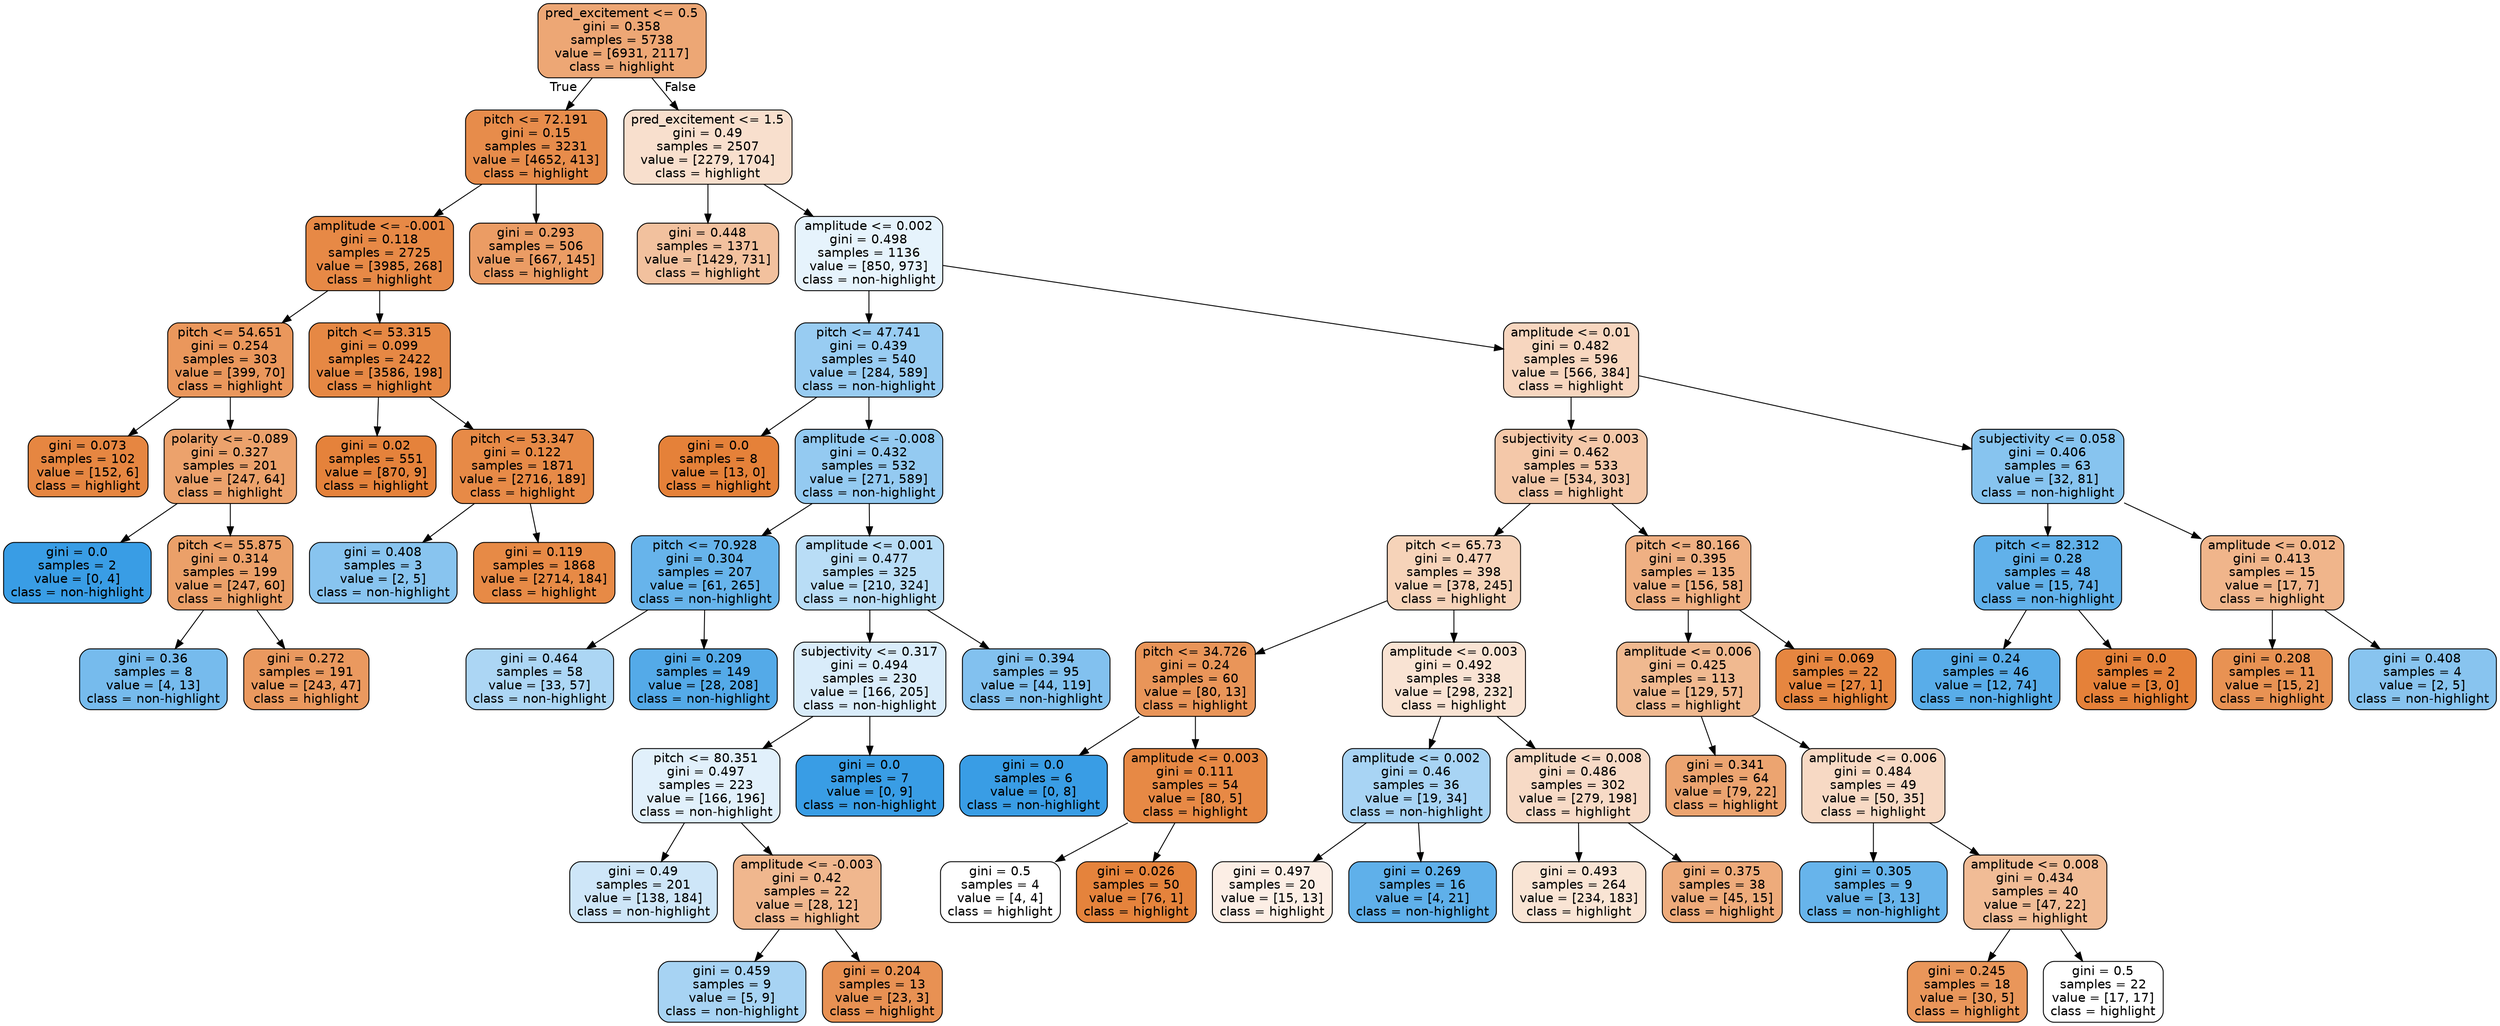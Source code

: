 digraph Tree {
node [shape=box, style="filled, rounded", color="black", fontname=helvetica] ;
edge [fontname=helvetica] ;
0 [label="pred_excitement <= 0.5\ngini = 0.358\nsamples = 5738\nvalue = [6931, 2117]\nclass = highlight", fillcolor="#eda775"] ;
1 [label="pitch <= 72.191\ngini = 0.15\nsamples = 3231\nvalue = [4652, 413]\nclass = highlight", fillcolor="#e78c4b"] ;
0 -> 1 [labeldistance=2.5, labelangle=45, headlabel="True"] ;
9 [label="amplitude <= -0.001\ngini = 0.118\nsamples = 2725\nvalue = [3985, 268]\nclass = highlight", fillcolor="#e78946"] ;
1 -> 9 ;
19 [label="pitch <= 54.651\ngini = 0.254\nsamples = 303\nvalue = [399, 70]\nclass = highlight", fillcolor="#ea975c"] ;
9 -> 19 ;
23 [label="gini = 0.073\nsamples = 102\nvalue = [152, 6]\nclass = highlight", fillcolor="#e68641"] ;
19 -> 23 ;
24 [label="polarity <= -0.089\ngini = 0.327\nsamples = 201\nvalue = [247, 64]\nclass = highlight", fillcolor="#eca26c"] ;
19 -> 24 ;
25 [label="gini = 0.0\nsamples = 2\nvalue = [0, 4]\nclass = non-highlight", fillcolor="#399de5"] ;
24 -> 25 ;
26 [label="pitch <= 55.875\ngini = 0.314\nsamples = 199\nvalue = [247, 60]\nclass = highlight", fillcolor="#eba069"] ;
24 -> 26 ;
27 [label="gini = 0.36\nsamples = 8\nvalue = [4, 13]\nclass = non-highlight", fillcolor="#76bbed"] ;
26 -> 27 ;
28 [label="gini = 0.272\nsamples = 191\nvalue = [243, 47]\nclass = highlight", fillcolor="#ea995f"] ;
26 -> 28 ;
20 [label="pitch <= 53.315\ngini = 0.099\nsamples = 2422\nvalue = [3586, 198]\nclass = highlight", fillcolor="#e68844"] ;
9 -> 20 ;
39 [label="gini = 0.02\nsamples = 551\nvalue = [870, 9]\nclass = highlight", fillcolor="#e5823b"] ;
20 -> 39 ;
40 [label="pitch <= 53.347\ngini = 0.122\nsamples = 1871\nvalue = [2716, 189]\nclass = highlight", fillcolor="#e78a47"] ;
20 -> 40 ;
41 [label="gini = 0.408\nsamples = 3\nvalue = [2, 5]\nclass = non-highlight", fillcolor="#88c4ef"] ;
40 -> 41 ;
42 [label="gini = 0.119\nsamples = 1868\nvalue = [2714, 184]\nclass = highlight", fillcolor="#e78a46"] ;
40 -> 42 ;
10 [label="gini = 0.293\nsamples = 506\nvalue = [667, 145]\nclass = highlight", fillcolor="#eb9c64"] ;
1 -> 10 ;
2 [label="pred_excitement <= 1.5\ngini = 0.49\nsamples = 2507\nvalue = [2279, 1704]\nclass = highlight", fillcolor="#f8dfcd"] ;
0 -> 2 [labeldistance=2.5, labelangle=-45, headlabel="False"] ;
3 [label="gini = 0.448\nsamples = 1371\nvalue = [1429, 731]\nclass = highlight", fillcolor="#f2c19e"] ;
2 -> 3 ;
4 [label="amplitude <= 0.002\ngini = 0.498\nsamples = 1136\nvalue = [850, 973]\nclass = non-highlight", fillcolor="#e6f3fc"] ;
2 -> 4 ;
5 [label="pitch <= 47.741\ngini = 0.439\nsamples = 540\nvalue = [284, 589]\nclass = non-highlight", fillcolor="#98ccf2"] ;
4 -> 5 ;
11 [label="gini = 0.0\nsamples = 8\nvalue = [13, 0]\nclass = highlight", fillcolor="#e58139"] ;
5 -> 11 ;
12 [label="amplitude <= -0.008\ngini = 0.432\nsamples = 532\nvalue = [271, 589]\nclass = non-highlight", fillcolor="#94caf1"] ;
5 -> 12 ;
13 [label="pitch <= 70.928\ngini = 0.304\nsamples = 207\nvalue = [61, 265]\nclass = non-highlight", fillcolor="#67b4eb"] ;
12 -> 13 ;
17 [label="gini = 0.464\nsamples = 58\nvalue = [33, 57]\nclass = non-highlight", fillcolor="#acd6f4"] ;
13 -> 17 ;
18 [label="gini = 0.209\nsamples = 149\nvalue = [28, 208]\nclass = non-highlight", fillcolor="#54aae8"] ;
13 -> 18 ;
14 [label="amplitude <= 0.001\ngini = 0.477\nsamples = 325\nvalue = [210, 324]\nclass = non-highlight", fillcolor="#b9ddf6"] ;
12 -> 14 ;
21 [label="subjectivity <= 0.317\ngini = 0.494\nsamples = 230\nvalue = [166, 205]\nclass = non-highlight", fillcolor="#d9ecfa"] ;
14 -> 21 ;
47 [label="pitch <= 80.351\ngini = 0.497\nsamples = 223\nvalue = [166, 196]\nclass = non-highlight", fillcolor="#e1f0fb"] ;
21 -> 47 ;
49 [label="gini = 0.49\nsamples = 201\nvalue = [138, 184]\nclass = non-highlight", fillcolor="#cee6f8"] ;
47 -> 49 ;
50 [label="amplitude <= -0.003\ngini = 0.42\nsamples = 22\nvalue = [28, 12]\nclass = highlight", fillcolor="#f0b78e"] ;
47 -> 50 ;
51 [label="gini = 0.459\nsamples = 9\nvalue = [5, 9]\nclass = non-highlight", fillcolor="#a7d3f3"] ;
50 -> 51 ;
52 [label="gini = 0.204\nsamples = 13\nvalue = [23, 3]\nclass = highlight", fillcolor="#e89153"] ;
50 -> 52 ;
48 [label="gini = 0.0\nsamples = 7\nvalue = [0, 9]\nclass = non-highlight", fillcolor="#399de5"] ;
21 -> 48 ;
22 [label="gini = 0.394\nsamples = 95\nvalue = [44, 119]\nclass = non-highlight", fillcolor="#82c1ef"] ;
14 -> 22 ;
6 [label="amplitude <= 0.01\ngini = 0.482\nsamples = 596\nvalue = [566, 384]\nclass = highlight", fillcolor="#f7d6bf"] ;
4 -> 6 ;
7 [label="subjectivity <= 0.003\ngini = 0.462\nsamples = 533\nvalue = [534, 303]\nclass = highlight", fillcolor="#f4c8a9"] ;
6 -> 7 ;
29 [label="pitch <= 65.73\ngini = 0.477\nsamples = 398\nvalue = [378, 245]\nclass = highlight", fillcolor="#f6d3b9"] ;
7 -> 29 ;
31 [label="pitch <= 34.726\ngini = 0.24\nsamples = 60\nvalue = [80, 13]\nclass = highlight", fillcolor="#e99559"] ;
29 -> 31 ;
33 [label="gini = 0.0\nsamples = 6\nvalue = [0, 8]\nclass = non-highlight", fillcolor="#399de5"] ;
31 -> 33 ;
34 [label="amplitude <= 0.003\ngini = 0.111\nsamples = 54\nvalue = [80, 5]\nclass = highlight", fillcolor="#e78945"] ;
31 -> 34 ;
63 [label="gini = 0.5\nsamples = 4\nvalue = [4, 4]\nclass = highlight", fillcolor="#ffffff"] ;
34 -> 63 ;
64 [label="gini = 0.026\nsamples = 50\nvalue = [76, 1]\nclass = highlight", fillcolor="#e5833c"] ;
34 -> 64 ;
32 [label="amplitude <= 0.003\ngini = 0.492\nsamples = 338\nvalue = [298, 232]\nclass = highlight", fillcolor="#f9e3d3"] ;
29 -> 32 ;
35 [label="amplitude <= 0.002\ngini = 0.46\nsamples = 36\nvalue = [19, 34]\nclass = non-highlight", fillcolor="#a8d4f4"] ;
32 -> 35 ;
45 [label="gini = 0.497\nsamples = 20\nvalue = [15, 13]\nclass = highlight", fillcolor="#fceee5"] ;
35 -> 45 ;
46 [label="gini = 0.269\nsamples = 16\nvalue = [4, 21]\nclass = non-highlight", fillcolor="#5fb0ea"] ;
35 -> 46 ;
36 [label="amplitude <= 0.008\ngini = 0.486\nsamples = 302\nvalue = [279, 198]\nclass = highlight", fillcolor="#f7dac6"] ;
32 -> 36 ;
43 [label="gini = 0.493\nsamples = 264\nvalue = [234, 183]\nclass = highlight", fillcolor="#f9e4d4"] ;
36 -> 43 ;
44 [label="gini = 0.375\nsamples = 38\nvalue = [45, 15]\nclass = highlight", fillcolor="#eeab7b"] ;
36 -> 44 ;
30 [label="pitch <= 80.166\ngini = 0.395\nsamples = 135\nvalue = [156, 58]\nclass = highlight", fillcolor="#efb083"] ;
7 -> 30 ;
53 [label="amplitude <= 0.006\ngini = 0.425\nsamples = 113\nvalue = [129, 57]\nclass = highlight", fillcolor="#f0b990"] ;
30 -> 53 ;
57 [label="gini = 0.341\nsamples = 64\nvalue = [79, 22]\nclass = highlight", fillcolor="#eca470"] ;
53 -> 57 ;
58 [label="amplitude <= 0.006\ngini = 0.484\nsamples = 49\nvalue = [50, 35]\nclass = highlight", fillcolor="#f7d9c4"] ;
53 -> 58 ;
59 [label="gini = 0.305\nsamples = 9\nvalue = [3, 13]\nclass = non-highlight", fillcolor="#67b4eb"] ;
58 -> 59 ;
60 [label="amplitude <= 0.008\ngini = 0.434\nsamples = 40\nvalue = [47, 22]\nclass = highlight", fillcolor="#f1bc96"] ;
58 -> 60 ;
61 [label="gini = 0.245\nsamples = 18\nvalue = [30, 5]\nclass = highlight", fillcolor="#e9965a"] ;
60 -> 61 ;
62 [label="gini = 0.5\nsamples = 22\nvalue = [17, 17]\nclass = highlight", fillcolor="#ffffff"] ;
60 -> 62 ;
54 [label="gini = 0.069\nsamples = 22\nvalue = [27, 1]\nclass = highlight", fillcolor="#e68640"] ;
30 -> 54 ;
8 [label="subjectivity <= 0.058\ngini = 0.406\nsamples = 63\nvalue = [32, 81]\nclass = non-highlight", fillcolor="#87c4ef"] ;
6 -> 8 ;
15 [label="pitch <= 82.312\ngini = 0.28\nsamples = 48\nvalue = [15, 74]\nclass = non-highlight", fillcolor="#61b1ea"] ;
8 -> 15 ;
37 [label="gini = 0.24\nsamples = 46\nvalue = [12, 74]\nclass = non-highlight", fillcolor="#59ade9"] ;
15 -> 37 ;
38 [label="gini = 0.0\nsamples = 2\nvalue = [3, 0]\nclass = highlight", fillcolor="#e58139"] ;
15 -> 38 ;
16 [label="amplitude <= 0.012\ngini = 0.413\nsamples = 15\nvalue = [17, 7]\nclass = highlight", fillcolor="#f0b58b"] ;
8 -> 16 ;
55 [label="gini = 0.208\nsamples = 11\nvalue = [15, 2]\nclass = highlight", fillcolor="#e89253"] ;
16 -> 55 ;
56 [label="gini = 0.408\nsamples = 4\nvalue = [2, 5]\nclass = non-highlight", fillcolor="#88c4ef"] ;
16 -> 56 ;
}